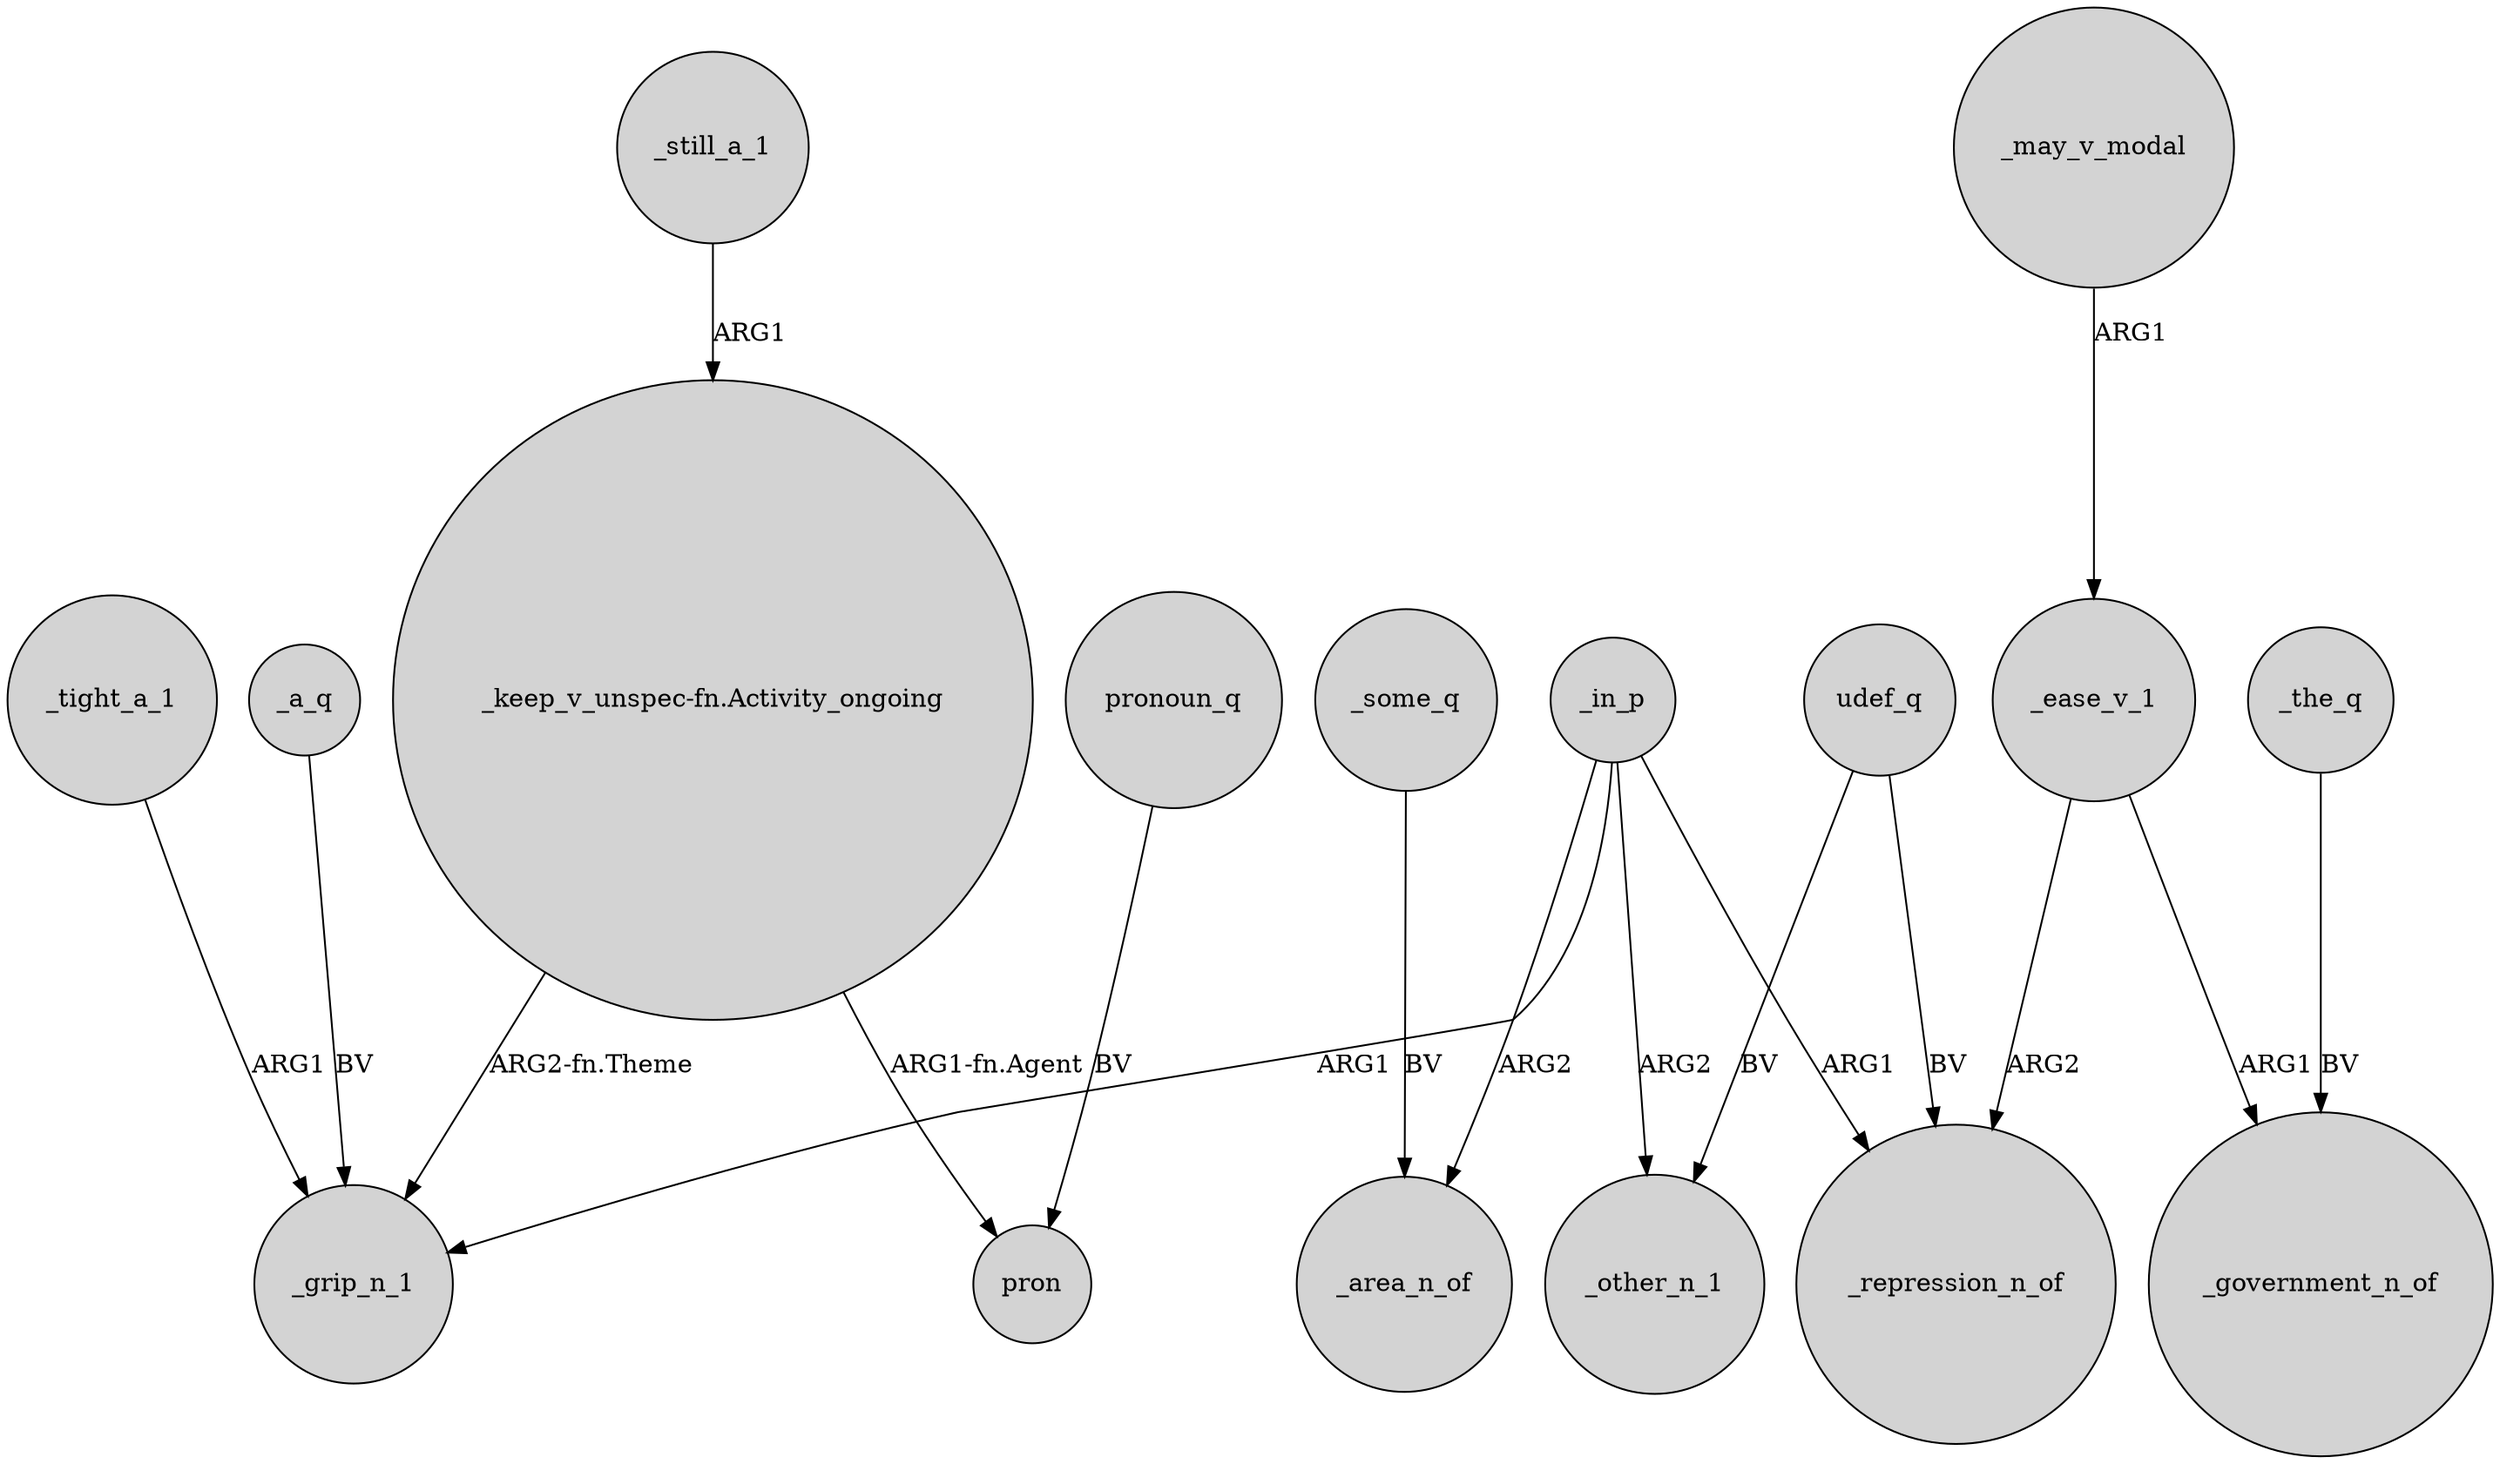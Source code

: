 digraph {
	node [shape=circle style=filled]
	_tight_a_1 -> _grip_n_1 [label=ARG1]
	_the_q -> _government_n_of [label=BV]
	"_keep_v_unspec-fn.Activity_ongoing" -> pron [label="ARG1-fn.Agent"]
	_in_p -> _area_n_of [label=ARG2]
	_ease_v_1 -> _repression_n_of [label=ARG2]
	_in_p -> _grip_n_1 [label=ARG1]
	_in_p -> _repression_n_of [label=ARG1]
	udef_q -> _repression_n_of [label=BV]
	_ease_v_1 -> _government_n_of [label=ARG1]
	"_keep_v_unspec-fn.Activity_ongoing" -> _grip_n_1 [label="ARG2-fn.Theme"]
	_some_q -> _area_n_of [label=BV]
	_still_a_1 -> "_keep_v_unspec-fn.Activity_ongoing" [label=ARG1]
	_in_p -> _other_n_1 [label=ARG2]
	udef_q -> _other_n_1 [label=BV]
	_may_v_modal -> _ease_v_1 [label=ARG1]
	_a_q -> _grip_n_1 [label=BV]
	pronoun_q -> pron [label=BV]
}
